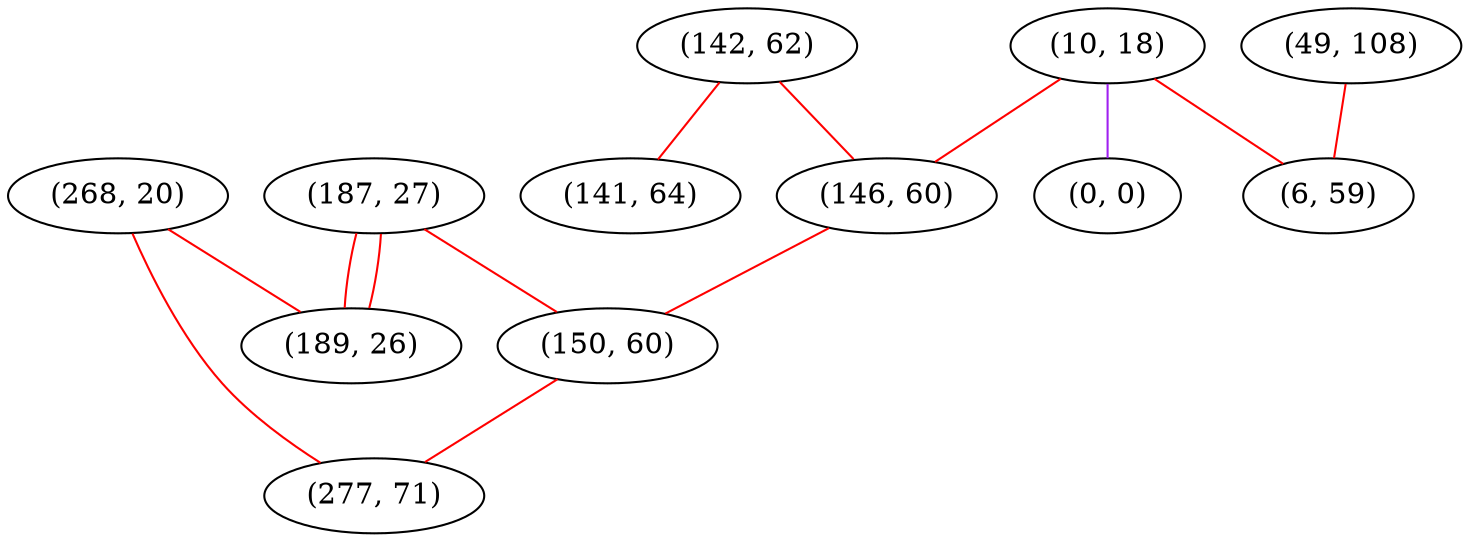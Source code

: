 graph "" {
"(268, 20)";
"(187, 27)";
"(142, 62)";
"(10, 18)";
"(0, 0)";
"(146, 60)";
"(49, 108)";
"(6, 59)";
"(150, 60)";
"(277, 71)";
"(189, 26)";
"(141, 64)";
"(268, 20)" -- "(277, 71)"  [color=red, key=0, weight=1];
"(268, 20)" -- "(189, 26)"  [color=red, key=0, weight=1];
"(187, 27)" -- "(150, 60)"  [color=red, key=0, weight=1];
"(187, 27)" -- "(189, 26)"  [color=red, key=0, weight=1];
"(187, 27)" -- "(189, 26)"  [color=red, key=1, weight=1];
"(142, 62)" -- "(146, 60)"  [color=red, key=0, weight=1];
"(142, 62)" -- "(141, 64)"  [color=red, key=0, weight=1];
"(10, 18)" -- "(6, 59)"  [color=red, key=0, weight=1];
"(10, 18)" -- "(0, 0)"  [color=purple, key=0, weight=4];
"(10, 18)" -- "(146, 60)"  [color=red, key=0, weight=1];
"(146, 60)" -- "(150, 60)"  [color=red, key=0, weight=1];
"(49, 108)" -- "(6, 59)"  [color=red, key=0, weight=1];
"(150, 60)" -- "(277, 71)"  [color=red, key=0, weight=1];
}
